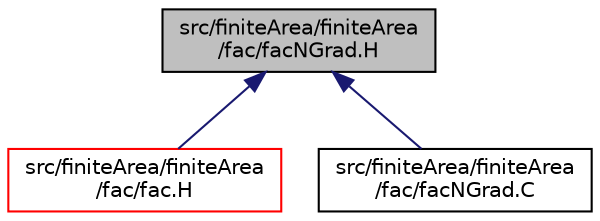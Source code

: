 digraph "src/finiteArea/finiteArea/fac/facNGrad.H"
{
  bgcolor="transparent";
  edge [fontname="Helvetica",fontsize="10",labelfontname="Helvetica",labelfontsize="10"];
  node [fontname="Helvetica",fontsize="10",shape=record];
  Node1 [label="src/finiteArea/finiteArea\l/fac/facNGrad.H",height=0.2,width=0.4,color="black", fillcolor="grey75", style="filled" fontcolor="black"];
  Node1 -> Node2 [dir="back",color="midnightblue",fontsize="10",style="solid",fontname="Helvetica"];
  Node2 [label="src/finiteArea/finiteArea\l/fac/fac.H",height=0.2,width=0.4,color="red",URL="$fac_8H.html",tooltip="Namespace of functions to calculate explicit derivatives. "];
  Node1 -> Node3 [dir="back",color="midnightblue",fontsize="10",style="solid",fontname="Helvetica"];
  Node3 [label="src/finiteArea/finiteArea\l/fac/facNGrad.C",height=0.2,width=0.4,color="black",URL="$facNGrad_8C.html"];
}
